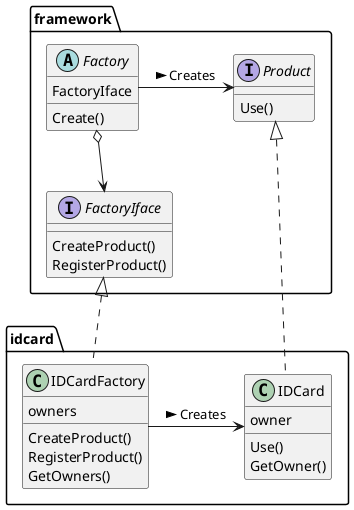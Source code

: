 @startuml
'https://plantuml.com/class-diagram

package framework {
    interface Product {
        Use()
    }
    interface FactoryIface {
        CreateProduct()
        RegisterProduct()
    }
    abstract class Factory {
        FactoryIface
        Create()
    }
}
package idcard {
    class IDCard {
        owner
        Use()
        GetOwner()
    }
    class IDCardFactory {
        owners
        CreateProduct()
        RegisterProduct()
        GetOwners()
    }
}

Factory -> Product: Creates >

Factory o--> FactoryIface
FactoryIface <|.. IDCardFactory
IDCardFactory -> IDCard: Creates >
Product <|.. IDCard

@enduml